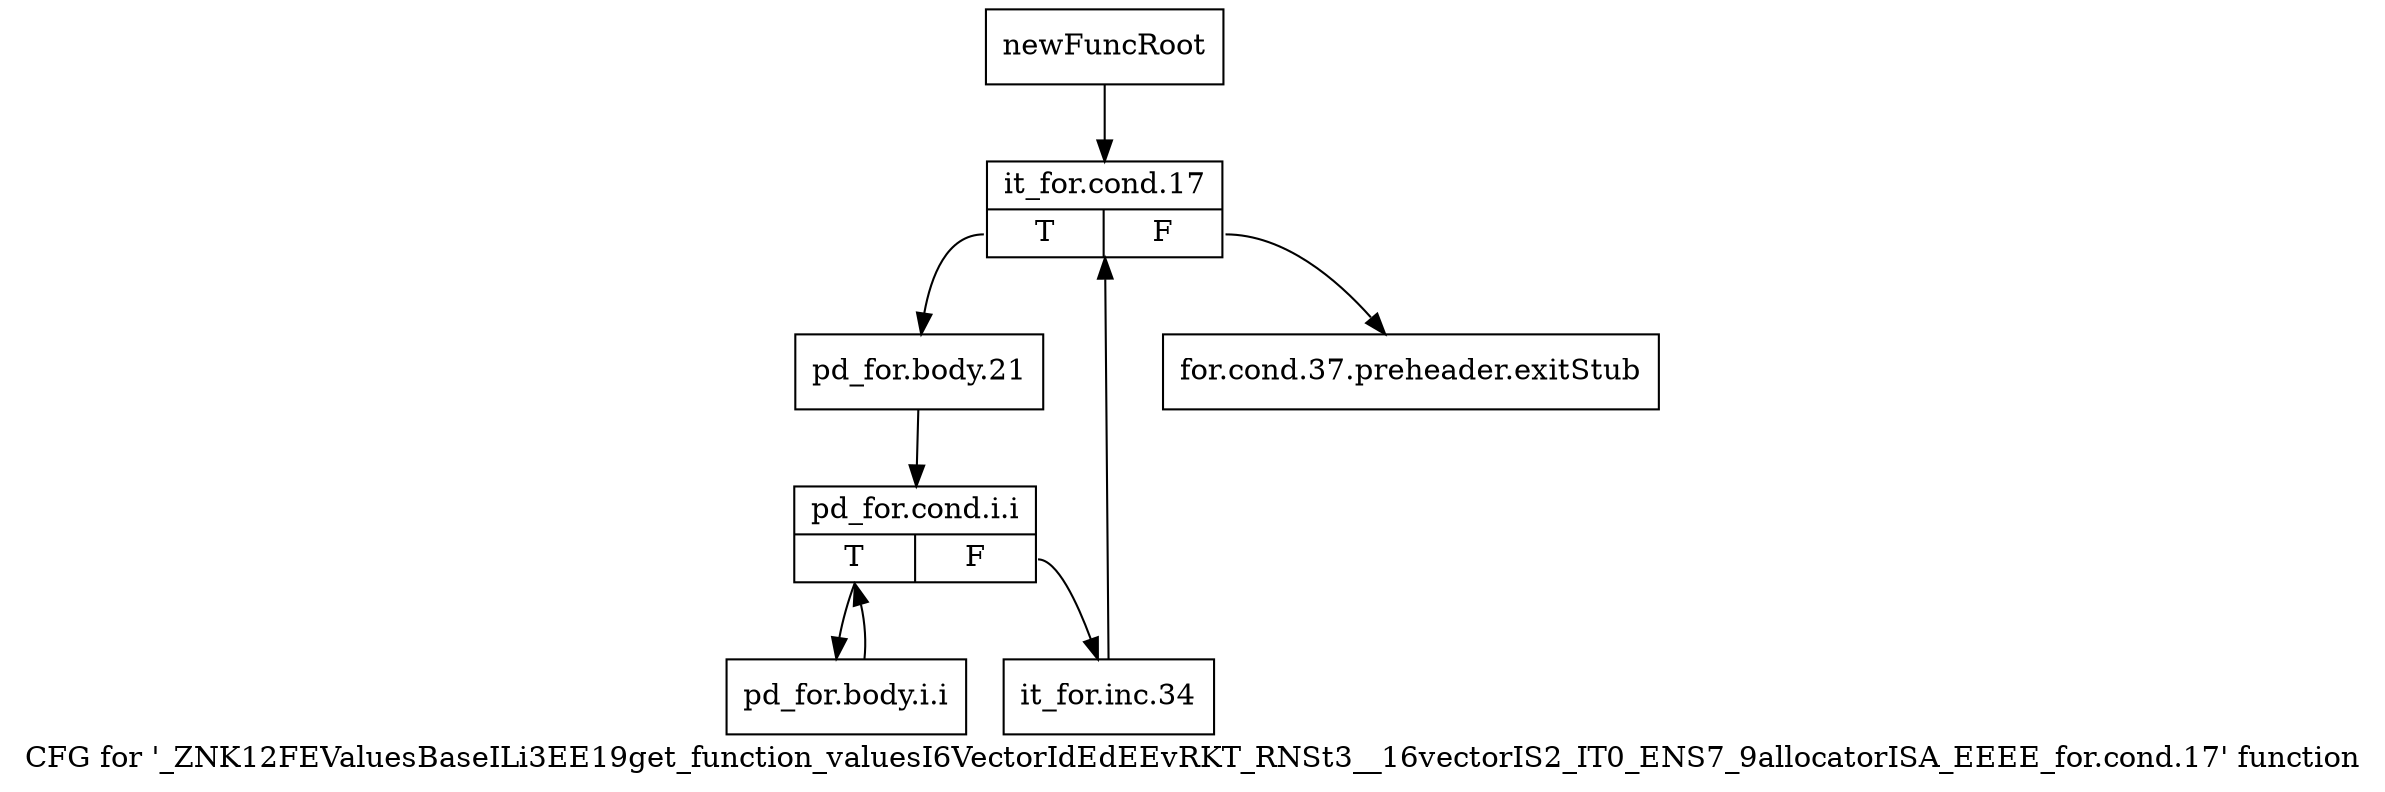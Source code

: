 digraph "CFG for '_ZNK12FEValuesBaseILi3EE19get_function_valuesI6VectorIdEdEEvRKT_RNSt3__16vectorIS2_IT0_ENS7_9allocatorISA_EEEE_for.cond.17' function" {
	label="CFG for '_ZNK12FEValuesBaseILi3EE19get_function_valuesI6VectorIdEdEEvRKT_RNSt3__16vectorIS2_IT0_ENS7_9allocatorISA_EEEE_for.cond.17' function";

	Node0x924d0d0 [shape=record,label="{newFuncRoot}"];
	Node0x924d0d0 -> Node0x924d170;
	Node0x924d120 [shape=record,label="{for.cond.37.preheader.exitStub}"];
	Node0x924d170 [shape=record,label="{it_for.cond.17|{<s0>T|<s1>F}}"];
	Node0x924d170:s0 -> Node0x924d1c0;
	Node0x924d170:s1 -> Node0x924d120;
	Node0x924d1c0 [shape=record,label="{pd_for.body.21}"];
	Node0x924d1c0 -> Node0x924d210;
	Node0x924d210 [shape=record,label="{pd_for.cond.i.i|{<s0>T|<s1>F}}"];
	Node0x924d210:s0 -> Node0x924d2b0;
	Node0x924d210:s1 -> Node0x924d260;
	Node0x924d260 [shape=record,label="{it_for.inc.34}"];
	Node0x924d260 -> Node0x924d170;
	Node0x924d2b0 [shape=record,label="{pd_for.body.i.i}"];
	Node0x924d2b0 -> Node0x924d210;
}
